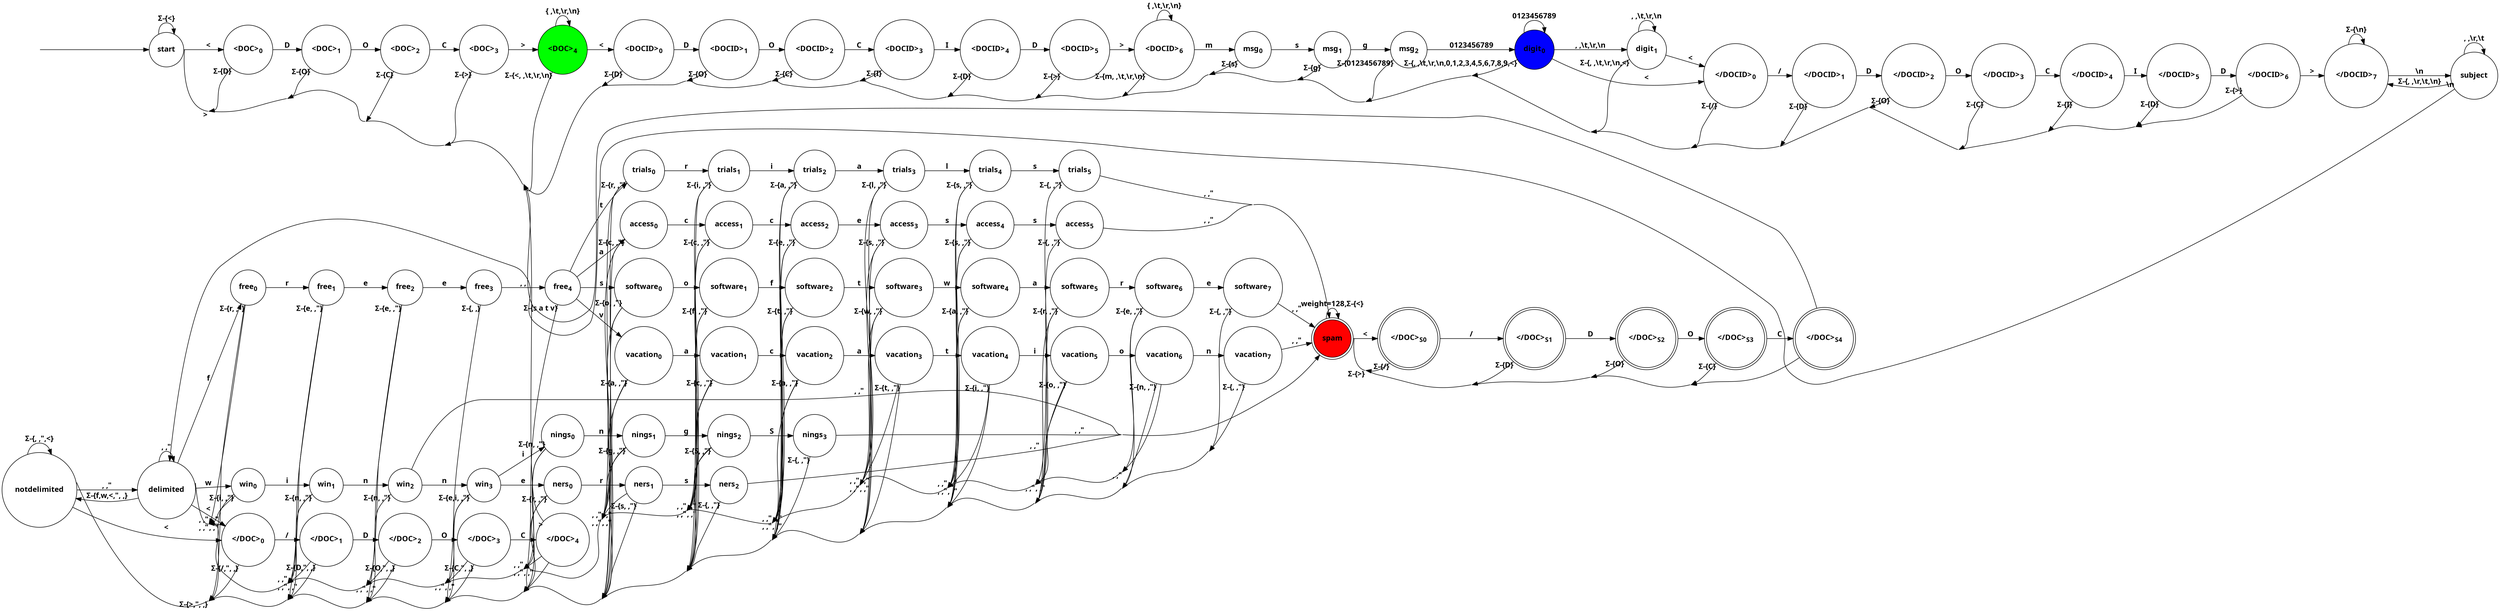 digraph spfilter{
rankdir=LR
concentrate=true
overlap=scale
//ranksep=0.25
node[shape=circle,fontname="corbel bold"]
edge[fontname="corbel bold"]
graph[dpi=150];

subgraph graphstart{
	nowhere[shape=none,style=invisible,width=0,height=0,label=""]
	start[shape=circle, rank=sink]
}
subgraph opendoc{
	opendoc_0[label=<&lt;DOC&gt;<sub>0</sub>>]
	opendoc_1[label=<&lt;DOC&gt;<sub>1</sub>>]
	opendoc_2[label=<&lt;DOC&gt;<sub>2</sub>>]
	opendoc_3[label=<&lt;DOC&gt;<sub>3</sub>>]
	opendoc_4[style=filled,fillcolor=green,label=<&lt;DOC&gt;<sub>4</sub>>]
}
subgraph docID{
	opendocID_0[label=<&lt;DOCID&gt;<sub>0</sub>>]
	opendocID_1[label=<&lt;DOCID&gt;<sub>1</sub>>]
	opendocID_2[label=<&lt;DOCID&gt;<sub>2</sub>>]
	opendocID_3[label=<&lt;DOCID&gt;<sub>3</sub>>]
	opendocID_4[label=<&lt;DOCID&gt;<sub>4</sub>>]
	opendocID_5[label=<&lt;DOCID&gt;<sub>5</sub>>]
	opendocID_6[label=<&lt;DOCID&gt;<sub>6</sub>>]
}
subgraph msg{
	msg_0[label=<msg<sub>0</sub>>]
	msg_1[label=<msg<sub>1</sub>>]
	msg_2[label=<msg<sub>2</sub>>]
	msgdig_0[style=filled,fillcolor=blue,label=<digit<sub>0</sub>>]
	msgdig_1[label=<digit<sub>1</sub>>]
}
subgraph slashID{
	closedocID_0[label=<&lt;/DOCID&gt;<sub>0</sub>>]
	closedocID_1[label=<&lt;/DOCID&gt;<sub>1</sub>>]
	closedocID_2[label=<&lt;/DOCID&gt;<sub>2</sub>>]
	closedocID_3[label=<&lt;/DOCID&gt;<sub>3</sub>>]
	closedocID_4[label=<&lt;/DOCID&gt;<sub>4</sub>>]
	closedocID_5[label=<&lt;/DOCID&gt;<sub>5</sub>>]
	closedocID_6[label=<&lt;/DOCID&gt;<sub>6</sub>>]
	closedocID_7[label=<&lt;/DOCID&gt;<sub>7</sub>>]
}
subject
subgraph search{
	notdelimited[rank=sink]
	delimited[rank=sink]
}
subgraph free{
subgraph freepart{
	free_stuff_0[label=<free<sub>0</sub>>]
	free_stuff_1[label=<free<sub>1</sub>>]
	free_stuff_2[label=<free<sub>2</sub>>]
	free_stuff_3[label=<free<sub>3</sub>>]
	free_stuff_4[label=<free<sub>4</sub>>]
}
subgraph access{
	free_access_0[label=<access<sub>0</sub>>]
	free_access_1[label=<access<sub>1</sub>>]
	free_access_2[label=<access<sub>2</sub>>]
	free_access_3[label=<access<sub>3</sub>>]
	free_access_4[label=<access<sub>4</sub>>]
	free_access_5[label=<access<sub>5</sub>>]
}
subgraph software{
	free_software_0[label=<software<sub>0</sub>>]
	free_software_1[label=<software<sub>1</sub>>]
	free_software_2[label=<software<sub>2</sub>>]
	free_software_3[label=<software<sub>3</sub>>]
	free_software_4[label=<software<sub>4</sub>>]
	free_software_5[label=<software<sub>5</sub>>]
	free_software_6[label=<software<sub>6</sub>>]
	free_software_7[label=<software<sub>7</sub>>]
}
subgraph vacation{
	free_vacation_0[label=<vacation<sub>0</sub>>]
	free_vacation_1[label=<vacation<sub>1</sub>>]
	free_vacation_2[label=<vacation<sub>2</sub>>]
	free_vacation_3[label=<vacation<sub>3</sub>>]
	free_vacation_4[label=<vacation<sub>4</sub>>]
	free_vacation_5[label=<vacation<sub>5</sub>>]
	free_vacation_6[label=<vacation<sub>6</sub>>]
	free_vacation_7[label=<vacation<sub>7</sub>>]
}
subgraph trials{
	free_trials_0[label=<trials<sub>0</sub>>]
	free_trials_1[label=<trials<sub>1</sub>>]
	free_trials_2[label=<trials<sub>2</sub>>]
	free_trials_3[label=<trials<sub>3</sub>>]
	free_trials_4[label=<trials<sub>4</sub>>]
	free_trials_5[label=<trials<sub>5</sub>>]
}
}
subgraph wins{
subgraph winn{
	win_0[label=<win<sub>0</sub>>]
	win_1[label=<win<sub>1</sub>>]
	win_2[label=<win<sub>2</sub>>]
	win_3[label=<win<sub>3</sub>>]
}
subgraph ers{
	winners_0[label=<ners<sub>0</sub>>]
	winners_1[label=<ners<sub>1</sub>>]
	winners_2[label=<ners<sub>2</sub>>]
}
subgraph ings{
	winnings_0[label=<nings<sub>0</sub>>]
	winnings_1[label=<nings<sub>1</sub>>]
	winnings_2[label=<nings<sub>2</sub>>]
	winnings_3[label=<nings<sub>3</sub>>]
}
}
isSpam[shape=doublecircle, label = "spam",style=filled,fillcolor=red]
subgraph closedoc{
	closeDoc_0[label=<&lt;/DOC&gt;<sub>0</sub>>]
	closeDoc_1[label=<&lt;/DOC&gt;<sub>1</sub>>]
	closeDoc_2[label=<&lt;/DOC&gt;<sub>2</sub>>]
	closeDoc_3[label=<&lt;/DOC&gt;<sub>3</sub>>]
	closeDoc_4[label=<&lt;/DOC&gt;<sub>4</sub>>]
}
subgraph closedocS{
	node[shape=doublecircle]
	closeDocSpam_0[label=<&lt;/DOC&gt;<sub>S0</sub>>]
	closeDocSpam_1[label=<&lt;/DOC&gt;<sub>S1</sub>>]
	closeDocSpam_2[label=<&lt;/DOC&gt;<sub>S2</sub>>]
	closeDocSpam_3[label=<&lt;/DOC&gt;<sub>S3</sub>>]
	closeDocSpam_4[label=<&lt;/DOC&gt;<sub>S4</sub>>]
}

nowhere->start
start->opendoc_0[weight=60,label="<"]
opendoc_0->opendoc_1[weight=128,label="D"]
opendoc_1->opendoc_2[weight=128,label="O"]
opendoc_2->opendoc_3[weight=128,label="C"]
opendoc_3->opendoc_4[weight=128,label=">"]
start->start[weight=128,label=<&Sigma;-{&lt;}>, constraint=false]
opendoc_0->start[weight=50,taillabel=<&Sigma;-{D}>, constraint=false, samehead=startback]
opendoc_1->start[weight=49,taillabel=<&Sigma;-{O}>, constraint=false, samehead=startback]
opendoc_2->start[weight=48,taillabel=<&Sigma;-{C}>, constraint=false, samehead=startback]
opendoc_3->start[weight=47,taillabel=<&Sigma;-{&gt;}>, constraint=false, samehead=startback]
opendoc_4->opendoc_4[weight=128,label="{ ,\\t,\\r,\\n}"]
opendoc_4->start[weight=46,taillabel=<&Sigma;-{&lt;, ,\\t,\\r,\\n}>, constraint=false, samehead=startback]

opendoc_4->opendocID_0[weight=96,label="<"]
opendocID_0->opendocID_1[weight=128,label="D"]
opendocID_1->opendocID_2[weight=128,label="O"]
opendocID_2->opendocID_3[weight=128,label="C"]
opendocID_3->opendocID_4[weight=128,label="I"]
opendocID_4->opendocID_5[weight=128,label="D"]
opendocID_5->opendocID_6[weight=128,label=">"]
opendocID_0->start[weight=45,taillabel=<&Sigma;-{D}>, constraint=false, samehead=startback]
opendocID_1->start[weight=44,taillabel=<&Sigma;-{O}>, constraint=false, samehead=startback]
opendocID_2->start[weight=43,taillabel=<&Sigma;-{C}>, constraint=false, samehead=startback]
opendocID_3->start[weight=42,taillabel=<&Sigma;-{I}>, constraint=false, samehead=startback]
opendocID_4->start[weight=41,taillabel=<&Sigma;-{D}>, constraint=false, samehead=startback]
opendocID_5->start[weight=40,taillabel=<&Sigma;-{&gt;}>, constraint=false, samehead=startback]

opendocID_6->opendocID_6[weight=128,label="{ ,\\t,\\r,\\n}"]
opendocID_6->msg_0[weight=96,label="m"]
opendocID_6->start[weight=39,taillabel=<&Sigma;-{m, ,\\t,\\r,\\n}>, constraint=false, samehead=startback]
msg_0->msg_1[weight=128,label="s"]
msg_0->start[weight=38,taillabel=<&Sigma;-{s}>, constraint=false, samehead=startback]
msg_1->msg_2[weight=128,label="g"]
msg_1->start[weight=37,taillabel=<&Sigma;-{g}>, constraint=false, samehead=startback]

msg_2->msgdig_0[weight=96,label="0123456789"]
msg_2->start[weight=36,taillabel=<&Sigma;-{0123456789}>, constraint=false, samehead=startback]
msgdig_0->closedocID_0[weight=96,label="<"]
msgdig_0->msgdig_0[weight=128,label="0123456789", constraint=false]
msgdig_0->msgdig_1[weight=128,label=", ,\\t,\\r,\\n"]
msgdig_0->start[weight=35,taillabel=<&Sigma;-{, ,\\t,\\r,\\n,0,1,2,3,4,5,6,7,8,9,&lt;}>, constraint=false, samehead=startback]
msgdig_1->closedocID_0[weight=96,label="<"]
msgdig_1->msgdig_1[weight=128,label=", ,\\t,\\r,\\n"]
msgdig_1->start[weight=34,taillabel=<&Sigma;-{, ,\\t,\\r,\\n,&lt;}>, constraint=false, samehead=startback]
closedocID_0->closedocID_1[weight=128,label="/"]
closedocID_1->closedocID_2[weight=128,label="D"]
closedocID_2->closedocID_3[weight=128,label="O"]
closedocID_3->closedocID_4[weight=128,label="C"]
closedocID_4->closedocID_5[weight=128,label="I"]
closedocID_5->closedocID_6[weight=128,label="D"]
closedocID_6->closedocID_7[weight=128,label=">"]
closedocID_0->start[weight=33,taillabel=<&Sigma;-{/}>, constraint=false, samehead=startback]
closedocID_1->start[weight=32,taillabel=<&Sigma;-{D}>, constraint=false, samehead=startback]
closedocID_2->start[weight=31,taillabel=<&Sigma;-{O}>, constraint=false, samehead=startback]
closedocID_3->start[weight=30,taillabel=<&Sigma;-{C}>, constraint=false, samehead=startback]
closedocID_4->start[weight=29,taillabel=<&Sigma;-{I}>, constraint=false, samehead=startback]
closedocID_5->start[weight=28,taillabel=<&Sigma;-{D}>, constraint=false, samehead=startback]
closedocID_6->start[weight=27,taillabel=<&Sigma;-{&gt;}>, constraint=false, samehead=startback]
closedocID_7->subject[weight=96,label="\\n"]
closedocID_7->closedocID_7[weight=128,label=<&Sigma;-{\\n}>, constraint=false]
subject->delimited[weight=5,taillabel="\\n",constraint=false]
subject->subject[weight=128,label=", ,\\r,\\t"]
subject->closedocID_7[weight=96,label=<&Sigma;-{, ,\\r,\\t,\\n}>,constraint=false]

notdelimited->delimited[weight=96,label=", ,\""]
notdelimited->notdelimited[weight=128,label=<&Sigma;-{, ,",&lt;}>,constraint = false]

delimited->delimited[weight=128,label=", ,\"",constraint=false]
delimited->notdelimited[weight=96,constraint=false, label=<&Sigma;-{f,w,&lt;,", ,}>]

notdelimited->closeDoc_0[weight=60,label="<"]
delimited->closeDoc_0[weight=60,label="<"]
closeDoc_0->closeDoc_1[weight=128,label="/"]
closeDoc_1->closeDoc_2[weight=128,label="D"]
closeDoc_2->closeDoc_3[weight=128,label="O"]
closeDoc_3->closeDoc_4[weight=128,label="C"]
closeDoc_4->start[weight=5,taillabel=">",constraint=false]
closeDoc_0->delimited[weight=50,headlabel=", ,\"", constraint=false,samehead=delim]
closeDoc_1->delimited[weight=49,headlabel=", ,\"", constraint=false,samehead=delim]
closeDoc_2->delimited[weight=48,headlabel=", ,\"", constraint=false,samehead=delim]
closeDoc_3->delimited[weight=47,headlabel=", ,\"", constraint=false,samehead=delim]
closeDoc_4->delimited[weight=46,headlabel=", ,\"", constraint=false,samehead=delim]
closeDoc_0->notdelimited[weight=50,taillabel=<&Sigma;-{/,", ,}>, constraint=false,samehead=notdelim]
closeDoc_1->notdelimited[weight=49,taillabel=<&Sigma;-{D,", ,}>, constraint=false,samehead=notdelim]
closeDoc_2->notdelimited[weight=48,taillabel=<&Sigma;-{O,", ,}>, constraint=false,samehead=notdelim]
closeDoc_4->notdelimited[weight=47,taillabel=<&Sigma;-{&gt;,", ,}>, constraint=false,samehead=notdelim]
closeDoc_3->notdelimited[weight=46,taillabel=<&Sigma;-{C,", ,}>, constraint=false,samehead=notdelim]

delimited->free_stuff_0[weight=60,label="f"]
free_stuff_0->free_stuff_1[weight=128,label="r"]
free_stuff_1->free_stuff_2[weight=128,label="e"]
free_stuff_2->free_stuff_3[weight=128,label="e"]
free_stuff_3->free_stuff_4[weight=128,label=", ,"]
free_stuff_0->delimited[weight=50,headlabel=", ,\"",constraint=false,samehead=delim]
free_stuff_1->delimited[weight=49,headlabel=", ,\"",constraint=false,samehead=delim]
free_stuff_2->delimited[weight=48,headlabel=", ,\"",constraint=false,samehead=delim]
free_stuff_0->notdelimited[weight=50,taillabel=<&Sigma;-{r, ,"}>,constraint=false,samehead=notdelim]
free_stuff_1->notdelimited[weight=49,taillabel=<&Sigma;-{e, ,"}>,constraint=false,samehead=notdelim]
free_stuff_2->notdelimited[weight=48,taillabel=<&Sigma;-{e, ,"}>,constraint=false,samehead=notdelim]
free_stuff_3->notdelimited[weight=47,taillabel=<&Sigma;-{, ,}>,constraint=false,samehead=notdelim]
free_stuff_4->notdelimited[weight=46,taillabel=<&Sigma;-{s a t v}>,constraint=false, samehead=notdelim]


free_stuff_4->free_software_0[weight=96,label="s"]
free_software_0->free_software_1[weight=128,label="o"]
free_software_1->free_software_2[weight=128,label="f"]
free_software_2->free_software_3[weight=128,label="t"]
free_software_3->free_software_4[weight=128,label="w"]
free_software_4->free_software_5[weight=128,label="a"]
free_software_5->free_software_6[weight=128,label="r"]
free_software_6->free_software_7[weight=128,label="e"]
free_software_7->isSpam[weight=5,label=", ,\""]
free_software_0->delimited[weight=45,headlabel=", ,\"", constraint=false, samehead=delim]
free_software_1->delimited[weight=44,headlabel=", ,\"", constraint=false, samehead=delim]
free_software_2->delimited[weight=43,headlabel=", ,\"", constraint=false, samehead=delim]
free_software_3->delimited[weight=42,headlabel=", ,\"", constraint=false, samehead=delim]
free_software_4->delimited[weight=41,headlabel=", ,\"", constraint=false, samehead=delim]
free_software_5->delimited[weight=40,headlabel=", ,\"", constraint=false, samehead=delim]
free_software_6->delimited[weight=39,headlabel=", ,\"", constraint=false, samehead=delim]
free_software_0->notdelimited[weight=45,taillabel=<&Sigma;-{o, ,"}>,constraint=false,samehead=notdelim]
free_software_1->notdelimited[weight=44,taillabel=<&Sigma;-{f, ,"}>,constraint=false,samehead=notdelim]
free_software_2->notdelimited[weight=43,taillabel=<&Sigma;-{t, ,"}>,constraint=false,samehead=notdelim]
free_software_3->notdelimited[weight=42,taillabel=<&Sigma;-{w, ,"}>,constraint=false,samehead=notdelim]
free_software_4->notdelimited[weight=41,taillabel=<&Sigma;-{a, ,"}>,constraint=false,samehead=notdelim]
free_software_5->notdelimited[weight=40,taillabel=<&Sigma;-{r, ,"}>,constraint=false,samehead=notdelim]
free_software_6->notdelimited[weight=39,taillabel=<&Sigma;-{e, ,"}>,constraint=false,samehead=notdelim]
free_software_7->notdelimited[weight=38,taillabel=<&Sigma;-{, ,"}>,constraint=false,samehead=notdelim]

free_stuff_4->free_trials_0[weight=96,label="t"]
free_trials_0->free_trials_1[weight=128,label="r"]
free_trials_1->free_trials_2[weight=128,label="i"]
free_trials_2->free_trials_3[weight=128,label="a"]
free_trials_3->free_trials_4[weight=128,label="l"]
free_trials_4->free_trials_5[weight=128,label="s"]
free_trials_5->isSpam[weight=5,label=", ,\""]
free_trials_0->delimited[weight=45,headlabel=", ,\"", constraint=false, samehead=delim]
free_trials_1->delimited[weight=44,headlabel=", ,\"", constraint=false, samehead=delim]
free_trials_2->delimited[weight=43,headlabel=", ,\"", constraint=false, samehead=delim]
free_trials_3->delimited[weight=42,headlabel=", ,\"", constraint=false, samehead=delim]
free_trials_4->delimited[weight=41,headlabel=", ,\"", constraint=false, samehead=delim]
free_trials_0->notdelimited[weight=45,taillabel=<&Sigma;-{r, ,"}>,constraint=false,samehead=notdelim]
free_trials_1->notdelimited[weight=44,taillabel=<&Sigma;-{i, ,"}>,constraint=false,samehead=notdelim]
free_trials_2->notdelimited[weight=43,taillabel=<&Sigma;-{a, ,"}>,constraint=false,samehead=notdelim]
free_trials_3->notdelimited[weight=42,taillabel=<&Sigma;-{l, ,"}>,constraint=false,samehead=notdelim]
free_trials_4->notdelimited[weight=41,taillabel=<&Sigma;-{s, ,"}>,constraint=false,samehead=notdelim]
free_trials_5->notdelimited[weight=40,taillabel=<&Sigma;-{, ,"}>,constraint=false,samehead=notdelim]


free_stuff_4->free_access_0[weight=96,label="a"]
free_access_0->free_access_1[weight=128,label="c"]
free_access_1->free_access_2[weight=128,label="c"]
free_access_2->free_access_3[weight=128,label="e"]
free_access_3->free_access_4[weight=128,label="s"]
free_access_4->free_access_5[weight=128,label="s"]
free_access_5->isSpam[weight=5,label=", ,\""]
free_access_5->notdelimited[weight=40,taillabel=<&Sigma;-{, ,"}>,constraint=false,samehead=notdelim]
free_access_0->delimited[weight=45,headlabel=", ,\"", constraint=false, samehead=delim]
free_access_1->delimited[weight=44,headlabel=", ,\"", constraint=false, samehead=delim]
free_access_2->delimited[weight=43,headlabel=", ,\"", constraint=false, samehead=delim]
free_access_3->delimited[weight=42,headlabel=", ,\"", constraint=false, samehead=delim]
free_access_4->delimited[weight=41,headlabel=", ,\"", constraint=false, samehead=delim]
free_access_0->notdelimited[weight=45,taillabel=<&Sigma;-{c, ,"}>,constraint=false,samehead=notdelim]
free_access_1->notdelimited[weight=44,taillabel=<&Sigma;-{c, ,"}>,constraint=false,samehead=notdelim]
free_access_2->notdelimited[weight=43,taillabel=<&Sigma;-{e, ,"}>,constraint=false,samehead=notdelim]
free_access_3->notdelimited[weight=42,taillabel=<&Sigma;-{s, ,"}>,constraint=false,samehead=notdelim]
free_access_4->notdelimited[weight=41,taillabel=<&Sigma;-{s, ,"}>,constraint=false,samehead=notdelim]

free_stuff_4->free_vacation_0[weight=96,label="v"]
free_vacation_0->free_vacation_1[weight=128,label="a"]
free_vacation_1->free_vacation_2[weight=128,label="c"]
free_vacation_2->free_vacation_3[weight=128,label="a"]
free_vacation_3->free_vacation_4[weight=128,label="t"]
free_vacation_4->free_vacation_5[weight=128,label="i"]
free_vacation_5->free_vacation_6[weight=128,label="o"]
free_vacation_6->free_vacation_7[weight=128,label="n"]
free_vacation_7->isSpam[weight=5,label=", ,\""]
free_vacation_7->notdelimited[weight=38,taillabel=<&Sigma;-{, ,"}>,constraint=false,samehead=notdelim]
free_vacation_0->delimited[weight=45,headlabel=", ,\"", constraint=false, samehead=delim]
free_vacation_1->delimited[weight=44,headlabel=", ,\"", constraint=false, samehead=delim]
free_vacation_2->delimited[weight=43,headlabel=", ,\"", constraint=false, samehead=delim]
free_vacation_3->delimited[weight=42,headlabel=", ,\"", constraint=false, samehead=delim]
free_vacation_4->delimited[weight=41,headlabel=", ,\"", constraint=false, samehead=delim]
free_vacation_5->delimited[weight=40,headlabel=", ,\"", constraint=false, samehead=delim]
free_vacation_6->delimited[weight=39,headlabel=", ,\"", constraint=false, samehead=delim]
free_vacation_0->notdelimited[weight=45,taillabel=<&Sigma;-{a, ,"}>,constraint=false,samehead=notdelim]
free_vacation_1->notdelimited[weight=44,taillabel=<&Sigma;-{c, ,"}>,constraint=false,samehead=notdelim]
free_vacation_2->notdelimited[weight=43,taillabel=<&Sigma;-{a, ,"}>,constraint=false,samehead=notdelim]
free_vacation_3->notdelimited[weight=42,taillabel=<&Sigma;-{t, ,"}>,constraint=false,samehead=notdelim]
free_vacation_4->notdelimited[weight=41,taillabel=<&Sigma;-{i, ,"}>,constraint=false,samehead=notdelim]
free_vacation_5->notdelimited[weight=40,taillabel=<&Sigma;-{o, ,"}>,constraint=false,samehead=notdelim]
free_vacation_6->notdelimited[weight=39,taillabel=<&Sigma;-{n, ,"}>,constraint=false,samehead=notdelim]


delimited->win_0[weight=60,label="w"]
win_0->win_1[weight=128,label="i"]
win_1->win_2[weight=128,label="n"]
win_2->isSpam[weight=5,label=", ,\""]
win_2->win_3[weight=96,label="n"]
win_2->notdelimited[weight=48,taillabel=<&Sigma;-{n, ,"}>,constraint=false,samehead=notdelim]
win_0->delimited[weight=50,headlabel=", ,\"", constraint=false, samehead=delim]
win_1->delimited[weight=49,headlabel=", ,\"", constraint=false, samehead=delim]
win_0->notdelimited[weight=50,taillabel=<&Sigma;-{i, ,"}>,constraint=false,samehead=notdelim]
win_1->notdelimited[weight=49,taillabel=<&Sigma;-{n, ,"}>,constraint=false,samehead=notdelim]
win_2->notdelimited[weight=48,taillabel=<&Sigma;-{n, ,"}>,constraint=false,samehead=notdelim]
win_3->delimited[weight=10,headlabel=", ,\"",constraint=false,samehead=delim]
win_3->notdelimited[weight=10,taillabel=<&Sigma;-{e,i, ,"}>,constraint=false, samehead=notdelim]


win_3->winners_0[weight=96,label="e"]
winners_0->winners_1[weight=128,label="r"]
winners_1->winners_2[weight=128,label="s"]
winners_2->isSpam[weight=5,label=", ,\""]
winners_2->notdelimited[weight=48,taillabel=<&Sigma;-{, ,"}>,constraint=false,samehead=notdelim]
winners_0->delimited[weight=50,headlabel=", ,\"", constraint=false, samehead=delim]
winners_1->delimited[weight=49,headlabel=", ,\"", constraint=false, samehead=delim]
winners_0->notdelimited[weight=50,taillabel=<&Sigma;-{r, ,"}>,constraint=false,samehead=notdelim]
winners_1->notdelimited[weight=49,taillabel=<&Sigma;-{s, ,"}>,constraint=false,samehead=notdelim]

win_3->winnings_0[weight=96,label="i"]
winnings_0->winnings_1[weight=128,label="n"]
winnings_1->winnings_2[weight=128,label="g"]
winnings_2->winnings_3[weight=128,label="S"]
winnings_3->isSpam[weight=5,label=", ,\""]
winnings_3->notdelimited[weight=47,taillabel=<&Sigma;-{, ,"}>,constraint=false,samehead=notdelim]
winnings_0->delimited[weight=50,headlabel=", ,\"", constraint=false, samehead=delim]
winnings_1->delimited[weight=49,headlabel=", ,\"", constraint=false, samehead=delim]
winnings_2->delimited[weight=48,headlabel=", ,\"", constraint=false, samehead=delim]
winnings_0->notdelimited[weight=50,taillabel=<&Sigma;-{n, ,"}>,constraint=false,samehead=notdelim]
winnings_1->notdelimited[weight=50,taillabel=<&Sigma;-{g, ,"}>,constraint=false,samehead=notdelim]
winnings_2->notdelimited[weight=50,taillabel=<&Sigma;-{S, ,"}>,constraint=false,samehead=notdelim]


isSpam->closeDocSpam_0[weight=96,label="<"]
isSpam->isSpam[label=<weight=128,&Sigma;-{&lt;}>]
closeDocSpam_0->closeDocSpam_1[weight=128,label="/"]
closeDocSpam_1->closeDocSpam_2[weight=128,label="D"]
closeDocSpam_2->closeDocSpam_3[weight=128,label="O"]
closeDocSpam_3->closeDocSpam_4[weight=128,label="C"]
closeDocSpam_4->start[weight=5,taillabel=">",constraint=false]
closeDocSpam_0->isSpam[weight=19,taillabel=<&Sigma;-{/}>, constraint=false,samehead=spam]
closeDocSpam_1->isSpam[weight=18,taillabel=<&Sigma;-{D}>, constraint=false,samehead=spam]
closeDocSpam_2->isSpam[weight=17,taillabel=<&Sigma;-{O}>, constraint=false,samehead=spam]
closeDocSpam_3->isSpam[weight=16,taillabel=<&Sigma;-{C}>, constraint=false,samehead=spam]
closeDocSpam_4->isSpam[weight=15,taillabel=<&Sigma;-{&gt;}>, constraint=false,samehead=spam]

}